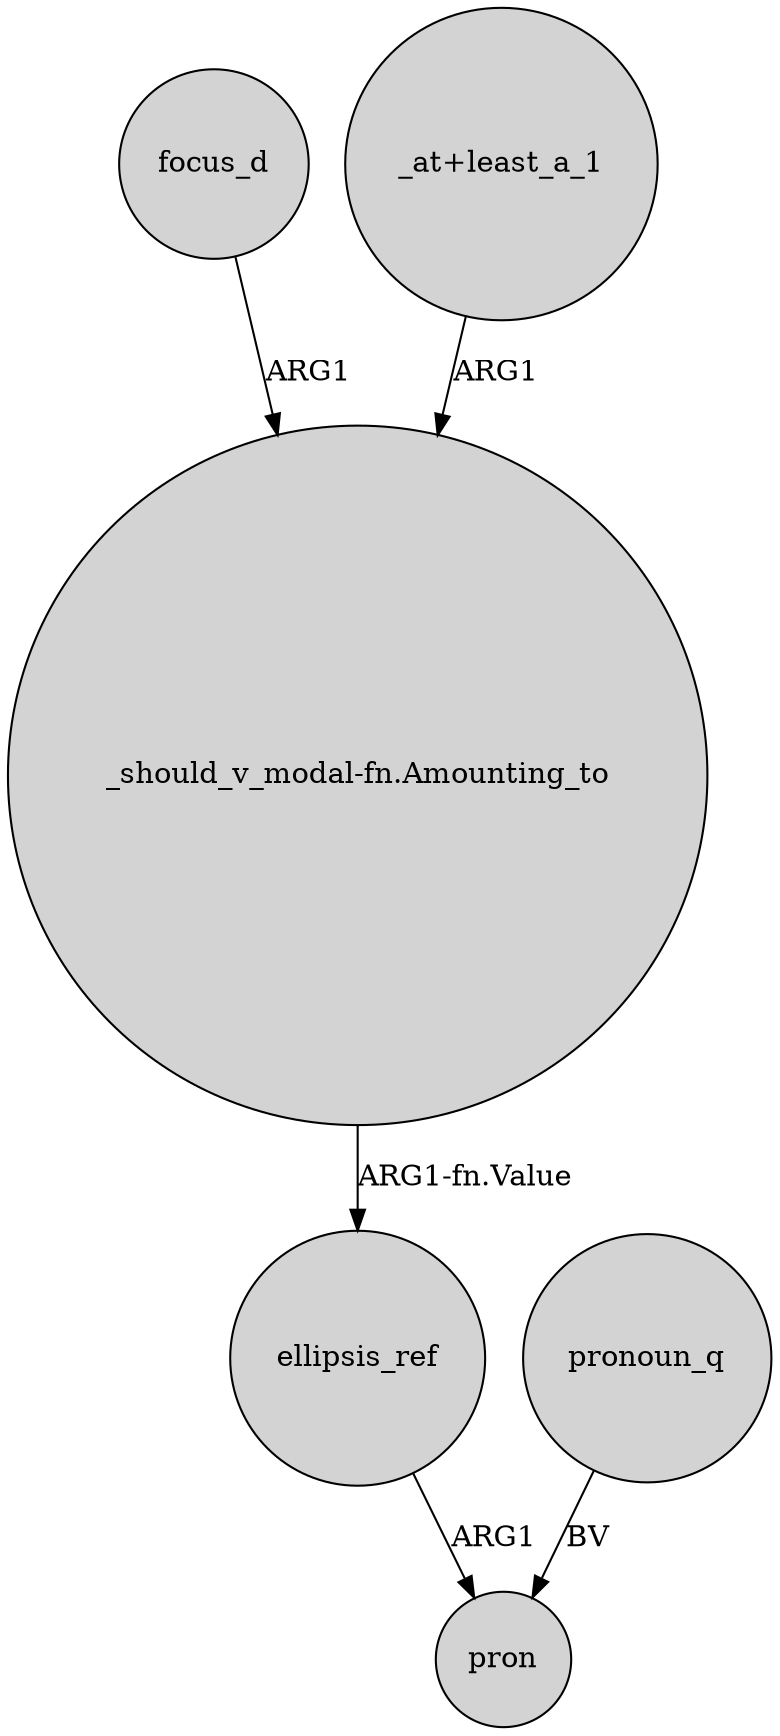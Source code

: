 digraph {
	node [shape=circle style=filled]
	focus_d -> "_should_v_modal-fn.Amounting_to" [label=ARG1]
	ellipsis_ref -> pron [label=ARG1]
	"_at+least_a_1" -> "_should_v_modal-fn.Amounting_to" [label=ARG1]
	pronoun_q -> pron [label=BV]
	"_should_v_modal-fn.Amounting_to" -> ellipsis_ref [label="ARG1-fn.Value"]
}
